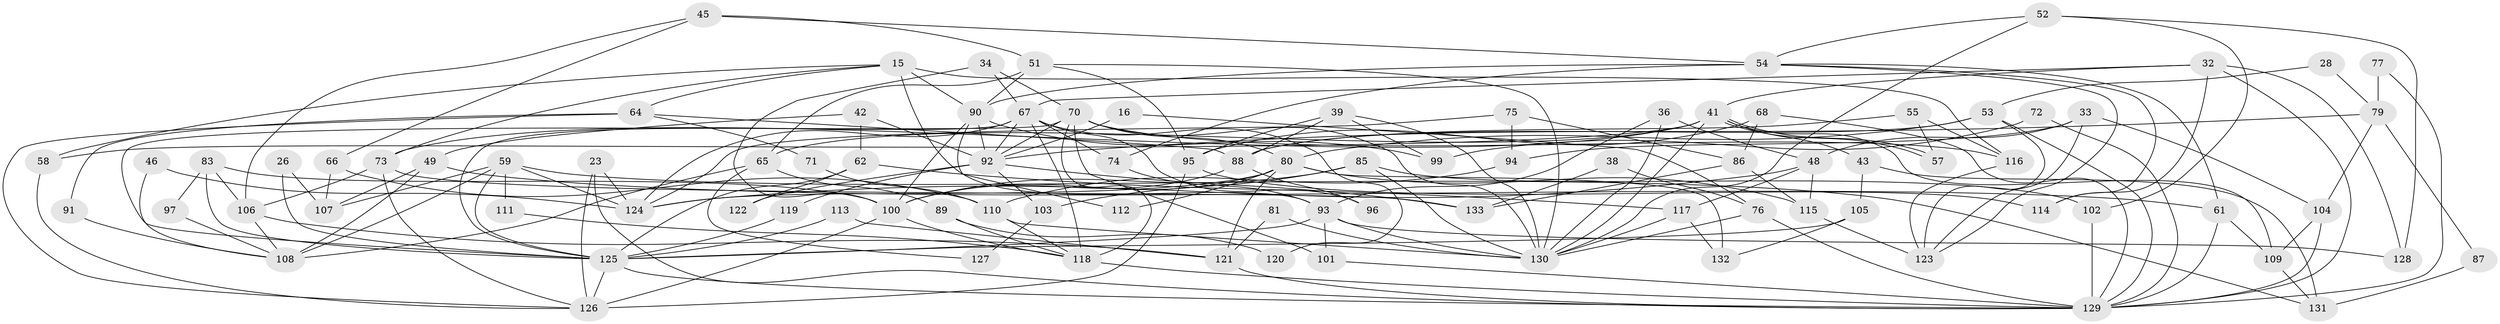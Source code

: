 // original degree distribution, {5: 0.19548872180451127, 3: 0.24812030075187969, 2: 0.18045112781954886, 6: 0.07518796992481203, 7: 0.03007518796992481, 4: 0.23308270676691728, 9: 0.007518796992481203, 8: 0.022556390977443608, 10: 0.007518796992481203}
// Generated by graph-tools (version 1.1) at 2025/52/03/04/25 21:52:43]
// undirected, 93 vertices, 202 edges
graph export_dot {
graph [start="1"]
  node [color=gray90,style=filled];
  15;
  16;
  23;
  26;
  28;
  32;
  33;
  34;
  36;
  38;
  39 [super="+31"];
  41 [super="+27"];
  42;
  43;
  45;
  46;
  48 [super="+19"];
  49;
  51 [super="+30"];
  52;
  53;
  54 [super="+9"];
  55;
  57;
  58 [super="+3"];
  59 [super="+1"];
  61;
  62;
  64 [super="+37"];
  65 [super="+47"];
  66;
  67 [super="+29+14"];
  68;
  70 [super="+12"];
  71;
  72;
  73;
  74;
  75;
  76;
  77;
  79;
  80 [super="+63"];
  81;
  83;
  85;
  86;
  87;
  88;
  89;
  90 [super="+50"];
  91;
  92 [super="+17"];
  93 [super="+25+82"];
  94;
  95;
  96;
  97;
  99;
  100 [super="+44"];
  101;
  102;
  103;
  104;
  105;
  106;
  107 [super="+21"];
  108 [super="+84"];
  109;
  110 [super="+13"];
  111;
  112;
  113;
  114 [super="+56"];
  115;
  116 [super="+7"];
  117;
  118 [super="+11+5+6"];
  119;
  120;
  121;
  122;
  123 [super="+8"];
  124;
  125 [super="+40+24+69+18"];
  126;
  127;
  128;
  129 [super="+20+22+98"];
  130 [super="+2+78+35"];
  131;
  132;
  133;
  15 -- 93;
  15 -- 58;
  15 -- 73;
  15 -- 90 [weight=2];
  15 -- 116;
  15 -- 64;
  16 -- 76;
  16 -- 92;
  23 -- 126;
  23 -- 124;
  23 -- 129;
  26 -- 107;
  26 -- 125;
  28 -- 79;
  28 -- 53;
  32 -- 128;
  32 -- 41;
  32 -- 114;
  32 -- 67;
  32 -- 129;
  33 -- 94;
  33 -- 104;
  33 -- 48;
  33 -- 123;
  34 -- 70;
  34 -- 100;
  34 -- 67;
  36 -- 93 [weight=2];
  36 -- 48;
  36 -- 130 [weight=2];
  38 -- 76;
  38 -- 133;
  39 -- 88;
  39 -- 99;
  39 -- 130;
  39 -- 95;
  41 -- 57 [weight=2];
  41 -- 57;
  41 -- 43;
  41 -- 73;
  41 -- 109;
  41 -- 130;
  41 -- 65 [weight=2];
  41 -- 58;
  42 -- 62;
  42 -- 49;
  42 -- 92;
  43 -- 131;
  43 -- 105;
  45 -- 106;
  45 -- 54;
  45 -- 66;
  45 -- 51;
  46 -- 124;
  46 -- 108;
  48 -- 124 [weight=2];
  48 -- 115;
  48 -- 117;
  49 -- 61;
  49 -- 107 [weight=2];
  49 -- 108;
  51 -- 95;
  51 -- 65;
  51 -- 130;
  51 -- 90;
  52 -- 128;
  52 -- 130;
  52 -- 54;
  52 -- 102;
  53 -- 129;
  53 -- 88;
  53 -- 123;
  53 -- 80;
  54 -- 114 [weight=2];
  54 -- 90;
  54 -- 74;
  54 -- 123;
  54 -- 61;
  55 -- 57;
  55 -- 88;
  55 -- 116;
  58 -- 126;
  59 -- 111 [weight=2];
  59 -- 131;
  59 -- 107;
  59 -- 124;
  59 -- 108;
  59 -- 125 [weight=2];
  61 -- 109;
  61 -- 129;
  62 -- 117;
  62 -- 122;
  62 -- 125;
  64 -- 126;
  64 -- 88;
  64 -- 91;
  64 -- 71;
  65 -- 127;
  65 -- 89;
  65 -- 108 [weight=2];
  66 -- 107;
  66 -- 110;
  67 -- 124 [weight=2];
  67 -- 96;
  67 -- 120;
  67 -- 118 [weight=2];
  67 -- 92;
  67 -- 74;
  67 -- 125;
  68 -- 86;
  68 -- 95;
  68 -- 129;
  70 -- 80;
  70 -- 101;
  70 -- 92;
  70 -- 130 [weight=2];
  70 -- 118 [weight=2];
  70 -- 116;
  70 -- 125;
  71 -- 110;
  72 -- 99;
  72 -- 129;
  73 -- 106;
  73 -- 126;
  73 -- 133;
  74 -- 93;
  75 -- 94;
  75 -- 86;
  75 -- 124;
  76 -- 130;
  76 -- 129 [weight=2];
  77 -- 79;
  77 -- 129;
  79 -- 92;
  79 -- 104;
  79 -- 87;
  80 -- 100;
  80 -- 124 [weight=2];
  80 -- 115;
  80 -- 112;
  80 -- 132;
  80 -- 121;
  81 -- 121;
  81 -- 130;
  83 -- 100;
  83 -- 106;
  83 -- 97;
  83 -- 125;
  85 -- 100;
  85 -- 102;
  85 -- 103;
  85 -- 130;
  86 -- 133;
  86 -- 115;
  87 -- 131;
  88 -- 100;
  88 -- 96;
  89 -- 120;
  89 -- 118;
  90 -- 92 [weight=2];
  90 -- 99;
  90 -- 112;
  90 -- 100;
  91 -- 108;
  92 -- 133;
  92 -- 103;
  92 -- 119;
  92 -- 122;
  93 -- 101;
  93 -- 130 [weight=2];
  93 -- 128;
  93 -- 125 [weight=2];
  94 -- 110;
  95 -- 126;
  95 -- 114;
  97 -- 108;
  100 -- 126 [weight=2];
  100 -- 118;
  101 -- 129;
  102 -- 129;
  103 -- 127;
  104 -- 109;
  104 -- 129 [weight=2];
  105 -- 132;
  105 -- 125;
  106 -- 108;
  106 -- 121;
  109 -- 131;
  110 -- 118;
  110 -- 130;
  111 -- 118;
  113 -- 121;
  113 -- 125;
  115 -- 123;
  116 -- 123;
  117 -- 132;
  117 -- 130;
  118 -- 129;
  119 -- 125;
  121 -- 129;
  125 -- 126;
  125 -- 129 [weight=2];
}
